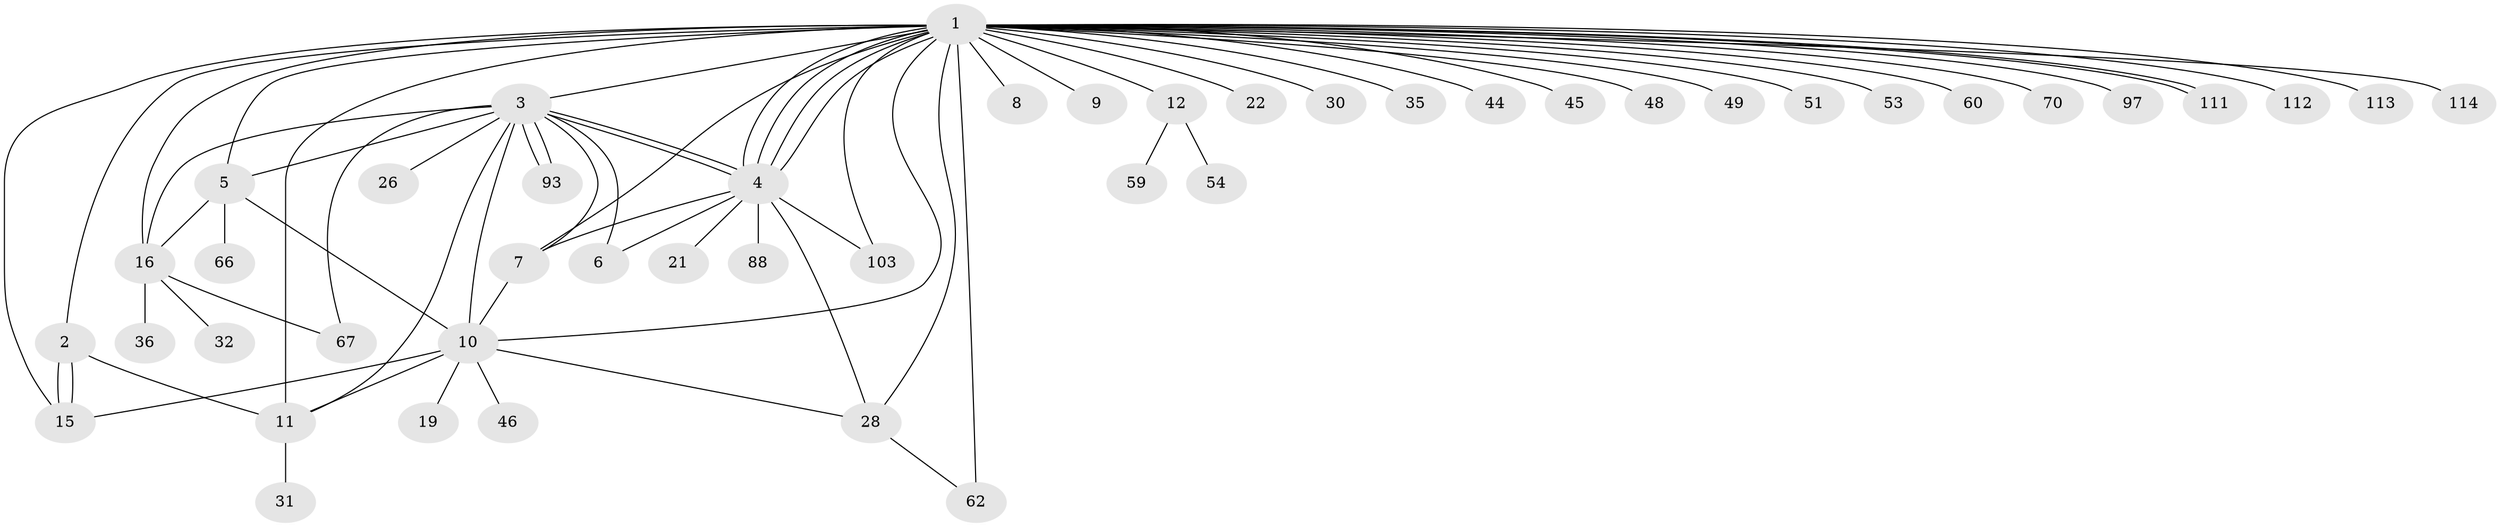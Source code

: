 // original degree distribution, {39: 0.008620689655172414, 4: 0.0603448275862069, 19: 0.008620689655172414, 17: 0.008620689655172414, 7: 0.02586206896551724, 5: 0.034482758620689655, 6: 0.017241379310344827, 1: 0.49137931034482757, 3: 0.11206896551724138, 2: 0.23275862068965517}
// Generated by graph-tools (version 1.1) at 2025/18/03/04/25 18:18:03]
// undirected, 46 vertices, 72 edges
graph export_dot {
graph [start="1"]
  node [color=gray90,style=filled];
  1 [super="+17"];
  2;
  3 [super="+55+72+79+90+108"];
  4 [super="+58+65+56"];
  5 [super="+63+75+13+25"];
  6 [super="+20+14+43"];
  7 [super="+41+84+71"];
  8;
  9;
  10 [super="+96+23+27"];
  11 [super="+39"];
  12 [super="+87"];
  15 [super="+52"];
  16 [super="+42+50+18+34"];
  19;
  21;
  22 [super="+107"];
  26 [super="+106+68+38"];
  28 [super="+77+116+37+47"];
  30;
  31;
  32;
  35;
  36;
  44;
  45;
  46;
  48 [super="+64"];
  49;
  51 [super="+99+74"];
  53;
  54 [super="+78"];
  59;
  60;
  62;
  66 [super="+104"];
  67 [super="+110"];
  70 [super="+94"];
  88;
  93;
  97 [super="+105"];
  103;
  111;
  112;
  113;
  114;
  1 -- 2;
  1 -- 3 [weight=2];
  1 -- 4 [weight=2];
  1 -- 4;
  1 -- 4;
  1 -- 4;
  1 -- 5 [weight=4];
  1 -- 7;
  1 -- 8;
  1 -- 9;
  1 -- 10;
  1 -- 12;
  1 -- 15;
  1 -- 22;
  1 -- 30;
  1 -- 35;
  1 -- 44;
  1 -- 45;
  1 -- 48;
  1 -- 49;
  1 -- 51;
  1 -- 53;
  1 -- 60;
  1 -- 62;
  1 -- 70;
  1 -- 97;
  1 -- 103;
  1 -- 111;
  1 -- 111;
  1 -- 112;
  1 -- 113;
  1 -- 114;
  1 -- 28;
  1 -- 16;
  1 -- 11 [weight=2];
  2 -- 11;
  2 -- 15;
  2 -- 15;
  3 -- 4;
  3 -- 4;
  3 -- 6;
  3 -- 10;
  3 -- 11;
  3 -- 26;
  3 -- 67;
  3 -- 93;
  3 -- 93;
  3 -- 16 [weight=2];
  3 -- 7;
  3 -- 5 [weight=2];
  4 -- 6;
  4 -- 21;
  4 -- 28;
  4 -- 88;
  4 -- 103;
  4 -- 7;
  5 -- 16;
  5 -- 10 [weight=2];
  5 -- 66;
  7 -- 10 [weight=2];
  10 -- 19;
  10 -- 28;
  10 -- 46;
  10 -- 15;
  10 -- 11;
  11 -- 31;
  12 -- 54;
  12 -- 59;
  16 -- 67;
  16 -- 32;
  16 -- 36;
  28 -- 62;
}
